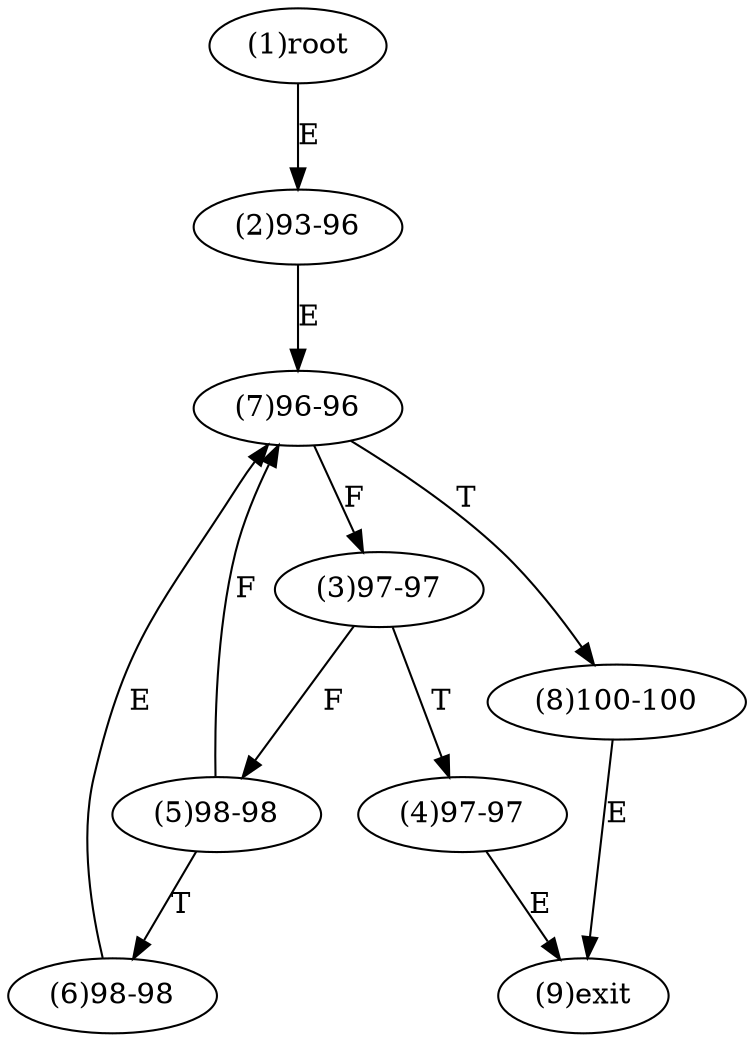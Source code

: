 digraph "" { 
1[ label="(1)root"];
2[ label="(2)93-96"];
3[ label="(3)97-97"];
4[ label="(4)97-97"];
5[ label="(5)98-98"];
6[ label="(6)98-98"];
7[ label="(7)96-96"];
8[ label="(8)100-100"];
9[ label="(9)exit"];
1->2[ label="E"];
2->7[ label="E"];
3->5[ label="F"];
3->4[ label="T"];
4->9[ label="E"];
5->7[ label="F"];
5->6[ label="T"];
6->7[ label="E"];
7->3[ label="F"];
7->8[ label="T"];
8->9[ label="E"];
}